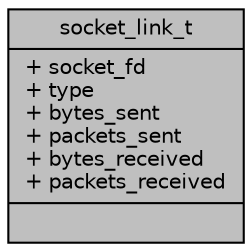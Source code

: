 digraph "socket_link_t"
{
 // LATEX_PDF_SIZE
  edge [fontname="Helvetica",fontsize="10",labelfontname="Helvetica",labelfontsize="10"];
  node [fontname="Helvetica",fontsize="10",shape=record];
  Node1 [label="{socket_link_t\n|+ socket_fd\l+ type\l+ bytes_sent\l+ packets_sent\l+ bytes_received\l+ packets_received\l|}",height=0.2,width=0.4,color="black", fillcolor="grey75", style="filled", fontcolor="black",tooltip=" "];
}
